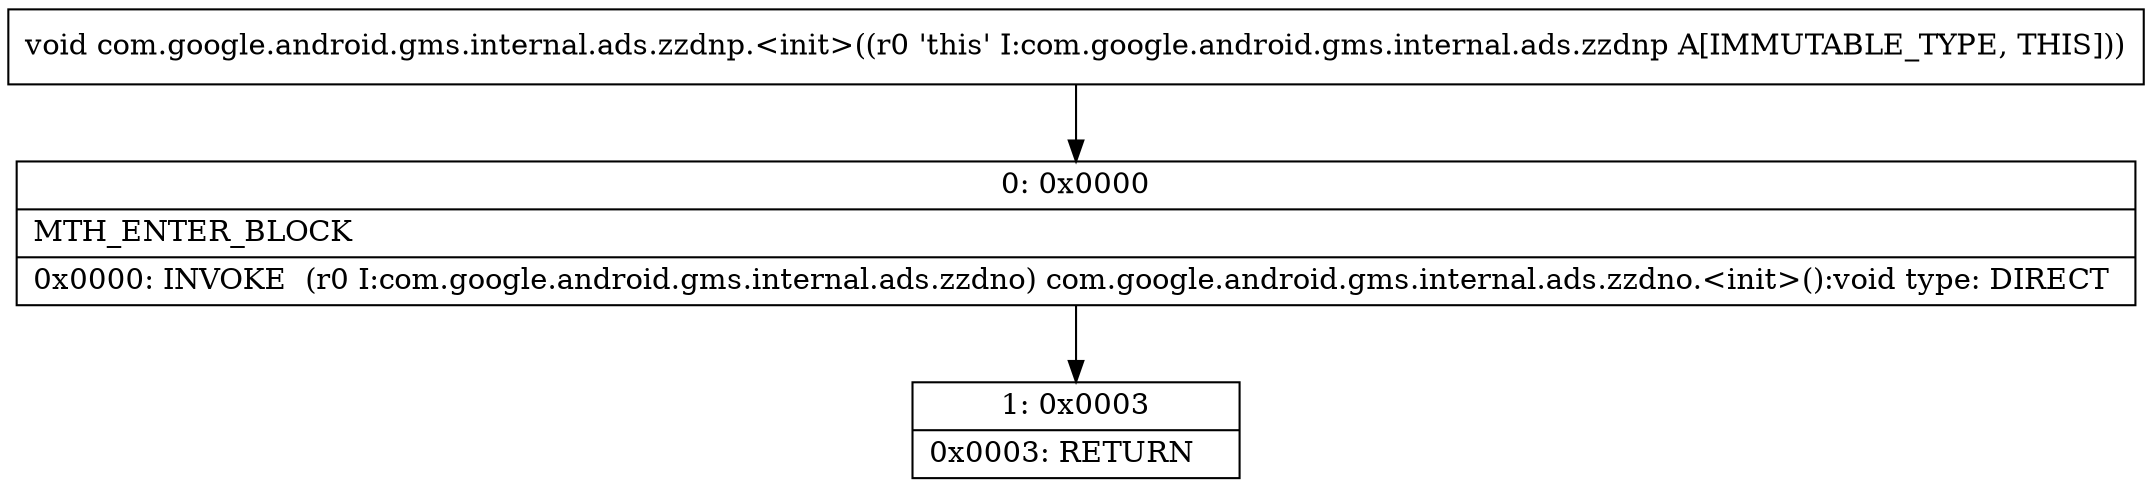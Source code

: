 digraph "CFG forcom.google.android.gms.internal.ads.zzdnp.\<init\>()V" {
Node_0 [shape=record,label="{0\:\ 0x0000|MTH_ENTER_BLOCK\l|0x0000: INVOKE  (r0 I:com.google.android.gms.internal.ads.zzdno) com.google.android.gms.internal.ads.zzdno.\<init\>():void type: DIRECT \l}"];
Node_1 [shape=record,label="{1\:\ 0x0003|0x0003: RETURN   \l}"];
MethodNode[shape=record,label="{void com.google.android.gms.internal.ads.zzdnp.\<init\>((r0 'this' I:com.google.android.gms.internal.ads.zzdnp A[IMMUTABLE_TYPE, THIS])) }"];
MethodNode -> Node_0;
Node_0 -> Node_1;
}

